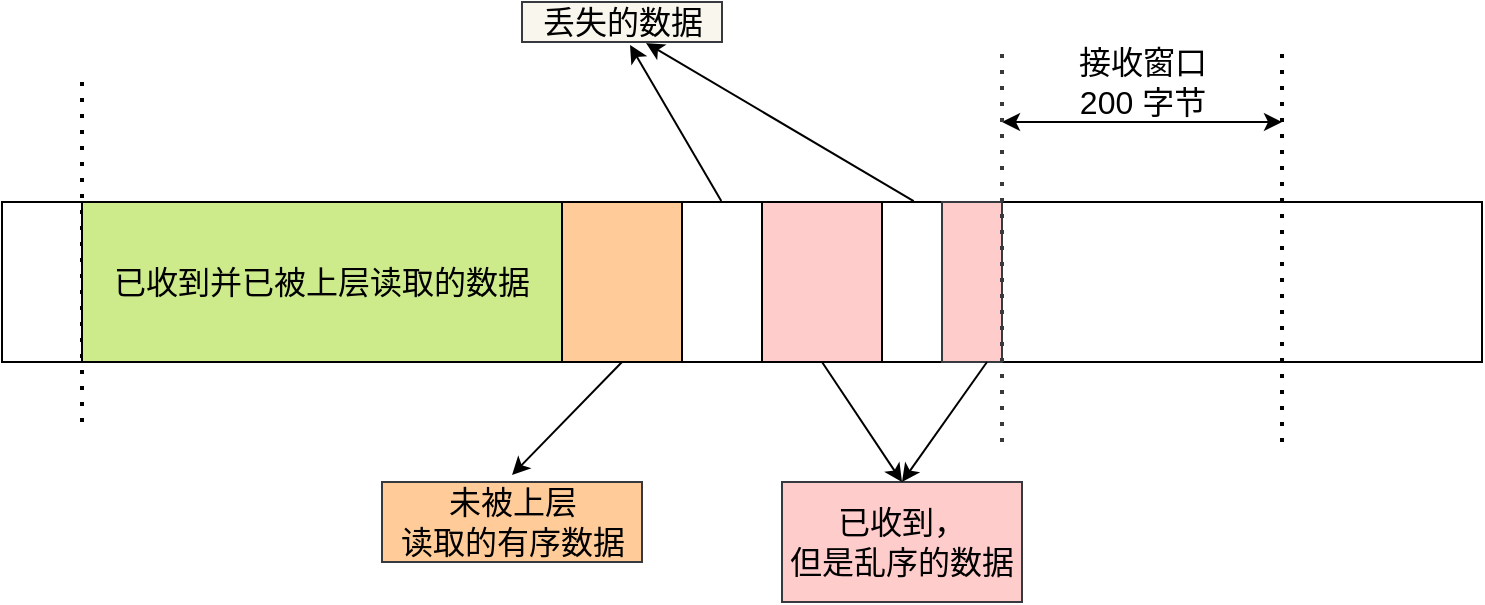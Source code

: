 <mxfile version="17.5.0" type="github">
  <diagram id="gOs2Jo8RuzsVZBUV8PG6" name="Page-1">
    <mxGraphModel dx="1191" dy="774" grid="1" gridSize="10" guides="1" tooltips="1" connect="1" arrows="1" fold="1" page="1" pageScale="1" pageWidth="827" pageHeight="1169" math="0" shadow="0">
      <root>
        <mxCell id="0" />
        <mxCell id="1" parent="0" />
        <mxCell id="bcTnke_WGb-QzDZbTlxw-1" value="" style="rounded=0;whiteSpace=wrap;html=1;" vertex="1" parent="1">
          <mxGeometry x="120" y="160" width="740" height="80" as="geometry" />
        </mxCell>
        <mxCell id="bcTnke_WGb-QzDZbTlxw-3" value="" style="endArrow=none;dashed=1;html=1;dashPattern=1 3;strokeWidth=2;rounded=0;" edge="1" parent="1">
          <mxGeometry width="50" height="50" relative="1" as="geometry">
            <mxPoint x="160" y="270" as="sourcePoint" />
            <mxPoint x="160" y="100" as="targetPoint" />
          </mxGeometry>
        </mxCell>
        <mxCell id="bcTnke_WGb-QzDZbTlxw-4" value="" style="endArrow=none;dashed=1;html=1;dashPattern=1 3;strokeWidth=2;rounded=0;" edge="1" parent="1">
          <mxGeometry width="50" height="50" relative="1" as="geometry">
            <mxPoint x="760" y="280" as="sourcePoint" />
            <mxPoint x="760" y="80" as="targetPoint" />
          </mxGeometry>
        </mxCell>
        <mxCell id="bcTnke_WGb-QzDZbTlxw-5" value="接收窗口&lt;br&gt;200 字节" style="text;html=1;align=center;verticalAlign=middle;resizable=0;points=[];autosize=1;strokeColor=none;fillColor=none;fontSize=16;" vertex="1" parent="1">
          <mxGeometry x="650" y="80" width="80" height="40" as="geometry" />
        </mxCell>
        <mxCell id="bcTnke_WGb-QzDZbTlxw-6" value="" style="endArrow=classic;startArrow=classic;html=1;rounded=0;" edge="1" parent="1">
          <mxGeometry width="50" height="50" relative="1" as="geometry">
            <mxPoint x="620" y="120" as="sourcePoint" />
            <mxPoint x="760" y="120" as="targetPoint" />
          </mxGeometry>
        </mxCell>
        <mxCell id="bcTnke_WGb-QzDZbTlxw-9" value="已收到并已被上层读取的数据" style="rounded=0;whiteSpace=wrap;html=1;fontSize=16;fillColor=#cdeb8b;strokeColor=default;" vertex="1" parent="1">
          <mxGeometry x="160" y="160" width="240" height="80" as="geometry" />
        </mxCell>
        <mxCell id="bcTnke_WGb-QzDZbTlxw-10" value="" style="rounded=0;whiteSpace=wrap;html=1;fontSize=16;fillColor=#ffcc99;strokeColor=default;" vertex="1" parent="1">
          <mxGeometry x="400" y="160" width="60" height="80" as="geometry" />
        </mxCell>
        <mxCell id="bcTnke_WGb-QzDZbTlxw-11" value="" style="rounded=0;whiteSpace=wrap;html=1;fontSize=16;fillColor=#ffcccc;strokeColor=default;" vertex="1" parent="1">
          <mxGeometry x="500" y="160" width="60" height="80" as="geometry" />
        </mxCell>
        <mxCell id="bcTnke_WGb-QzDZbTlxw-12" value="" style="rounded=0;whiteSpace=wrap;html=1;fontSize=16;fillColor=#ffcccc;strokeColor=#36393d;" vertex="1" parent="1">
          <mxGeometry x="590" y="160" width="30" height="80" as="geometry" />
        </mxCell>
        <mxCell id="bcTnke_WGb-QzDZbTlxw-13" value="" style="endArrow=none;dashed=1;html=1;dashPattern=1 3;strokeWidth=2;rounded=0;fillColor=#ffcccc;strokeColor=#36393d;" edge="1" parent="1">
          <mxGeometry width="50" height="50" relative="1" as="geometry">
            <mxPoint x="620" y="280" as="sourcePoint" />
            <mxPoint x="620" y="80" as="targetPoint" />
          </mxGeometry>
        </mxCell>
        <mxCell id="bcTnke_WGb-QzDZbTlxw-14" value="丢失的数据" style="text;html=1;align=center;verticalAlign=middle;resizable=0;points=[];autosize=1;strokeColor=#36393d;fillColor=#f9f7ed;fontSize=16;" vertex="1" parent="1">
          <mxGeometry x="380" y="60" width="100" height="20" as="geometry" />
        </mxCell>
        <mxCell id="bcTnke_WGb-QzDZbTlxw-16" value="未被上层&lt;br&gt;读取的有序数据" style="text;html=1;align=center;verticalAlign=middle;resizable=0;points=[];autosize=1;strokeColor=#36393d;fillColor=#ffcc99;fontSize=16;" vertex="1" parent="1">
          <mxGeometry x="310" y="300" width="130" height="40" as="geometry" />
        </mxCell>
        <mxCell id="bcTnke_WGb-QzDZbTlxw-18" value="已收到，&lt;br&gt;但是乱序的数据" style="rounded=0;whiteSpace=wrap;html=1;fontSize=16;strokeColor=#36393d;fillColor=#ffcccc;" vertex="1" parent="1">
          <mxGeometry x="510" y="300" width="120" height="60" as="geometry" />
        </mxCell>
        <mxCell id="bcTnke_WGb-QzDZbTlxw-19" value="" style="endArrow=classic;html=1;rounded=0;fontSize=16;exitX=0.486;exitY=-0.006;exitDx=0;exitDy=0;exitPerimeter=0;entryX=0.54;entryY=1.075;entryDx=0;entryDy=0;entryPerimeter=0;" edge="1" parent="1" source="bcTnke_WGb-QzDZbTlxw-1" target="bcTnke_WGb-QzDZbTlxw-14">
          <mxGeometry width="50" height="50" relative="1" as="geometry">
            <mxPoint x="480" y="150" as="sourcePoint" />
            <mxPoint x="530" y="100" as="targetPoint" />
          </mxGeometry>
        </mxCell>
        <mxCell id="bcTnke_WGb-QzDZbTlxw-20" value="" style="endArrow=classic;html=1;rounded=0;fontSize=16;exitX=0.616;exitY=-0.006;exitDx=0;exitDy=0;exitPerimeter=0;entryX=0.62;entryY=1.025;entryDx=0;entryDy=0;entryPerimeter=0;" edge="1" parent="1" source="bcTnke_WGb-QzDZbTlxw-1" target="bcTnke_WGb-QzDZbTlxw-14">
          <mxGeometry width="50" height="50" relative="1" as="geometry">
            <mxPoint x="590" y="150" as="sourcePoint" />
            <mxPoint x="640" y="100" as="targetPoint" />
          </mxGeometry>
        </mxCell>
        <mxCell id="bcTnke_WGb-QzDZbTlxw-21" value="" style="endArrow=classic;html=1;rounded=0;fontSize=16;entryX=0.5;entryY=-0.087;entryDx=0;entryDy=0;entryPerimeter=0;exitX=0.5;exitY=1;exitDx=0;exitDy=0;" edge="1" parent="1" source="bcTnke_WGb-QzDZbTlxw-10" target="bcTnke_WGb-QzDZbTlxw-16">
          <mxGeometry width="50" height="50" relative="1" as="geometry">
            <mxPoint x="410" y="310" as="sourcePoint" />
            <mxPoint x="460" y="260" as="targetPoint" />
          </mxGeometry>
        </mxCell>
        <mxCell id="bcTnke_WGb-QzDZbTlxw-22" value="" style="endArrow=classic;html=1;rounded=0;fontSize=16;entryX=0.5;entryY=0;entryDx=0;entryDy=0;exitX=0.5;exitY=1;exitDx=0;exitDy=0;" edge="1" parent="1" source="bcTnke_WGb-QzDZbTlxw-11" target="bcTnke_WGb-QzDZbTlxw-18">
          <mxGeometry width="50" height="50" relative="1" as="geometry">
            <mxPoint x="480" y="300" as="sourcePoint" />
            <mxPoint x="530" y="250" as="targetPoint" />
          </mxGeometry>
        </mxCell>
        <mxCell id="bcTnke_WGb-QzDZbTlxw-23" value="" style="endArrow=classic;html=1;rounded=0;fontSize=16;exitX=0.75;exitY=1;exitDx=0;exitDy=0;entryX=0.5;entryY=0;entryDx=0;entryDy=0;" edge="1" parent="1" source="bcTnke_WGb-QzDZbTlxw-12" target="bcTnke_WGb-QzDZbTlxw-18">
          <mxGeometry width="50" height="50" relative="1" as="geometry">
            <mxPoint x="770" y="350" as="sourcePoint" />
            <mxPoint x="820" y="300" as="targetPoint" />
          </mxGeometry>
        </mxCell>
      </root>
    </mxGraphModel>
  </diagram>
</mxfile>
